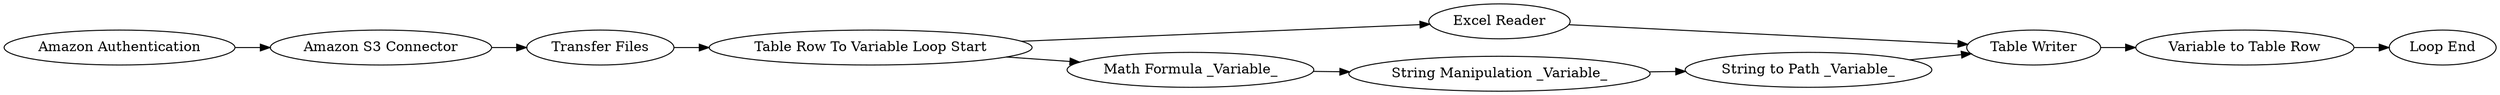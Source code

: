digraph {
	21 -> 19
	2 -> 1
	21 -> 25
	6 -> 21
	1 -> 6
	25 -> 26
	19 -> 23
	26 -> 27
	28 -> 22
	23 -> 28
	27 -> 23
	27 [label="String to Path _Variable_"]
	1 [label="Amazon S3 Connector"]
	22 [label="Loop End"]
	28 [label="Variable to Table Row"]
	23 [label="Table Writer"]
	21 [label="Table Row To Variable Loop Start"]
	26 [label="String Manipulation _Variable_"]
	6 [label="Transfer Files"]
	25 [label="Math Formula _Variable_"]
	2 [label="Amazon Authentication"]
	19 [label="Excel Reader"]
	rankdir=LR
}
